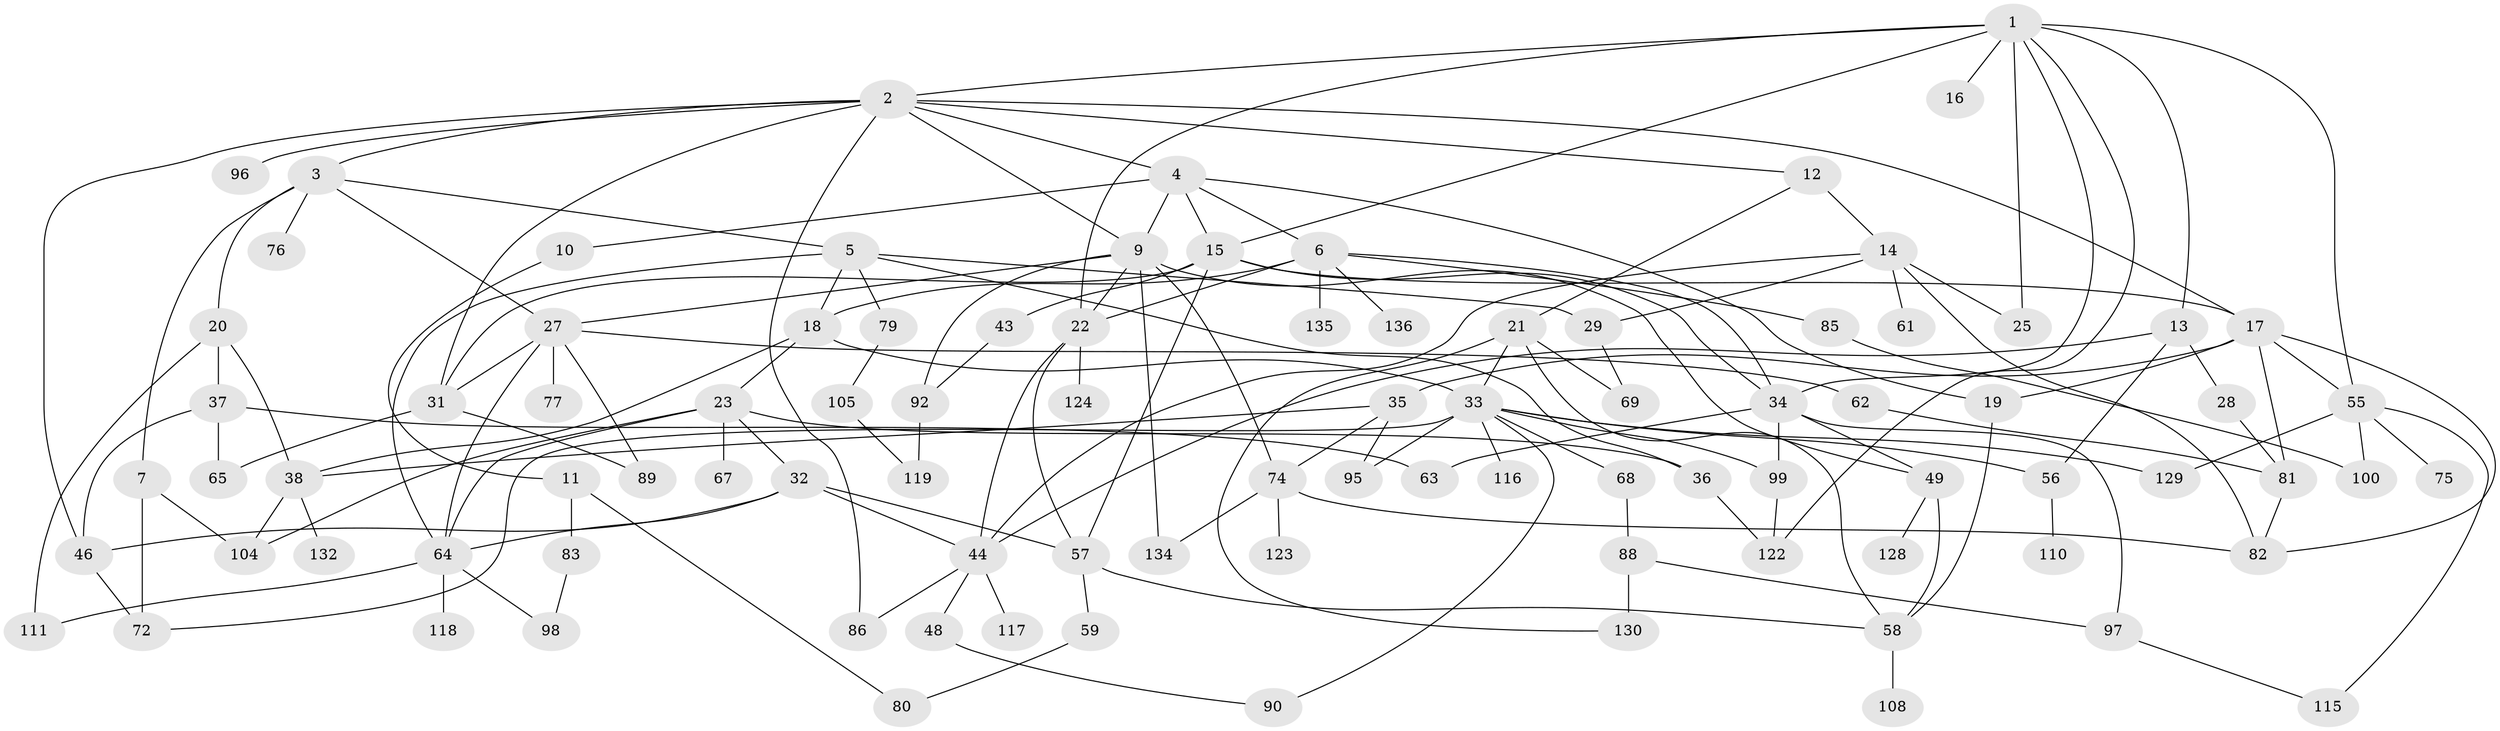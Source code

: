 // original degree distribution, {9: 0.014705882352941176, 7: 0.014705882352941176, 6: 0.058823529411764705, 5: 0.0661764705882353, 2: 0.29411764705882354, 3: 0.25735294117647056, 1: 0.17647058823529413, 4: 0.11029411764705882, 8: 0.007352941176470588}
// Generated by graph-tools (version 1.1) at 2025/41/03/06/25 10:41:29]
// undirected, 94 vertices, 158 edges
graph export_dot {
graph [start="1"]
  node [color=gray90,style=filled];
  1 [super="+133"];
  2 [super="+8"];
  3 [super="+50"];
  4 [super="+78"];
  5 [super="+39"];
  6 [super="+102"];
  7 [super="+101"];
  9 [super="+109"];
  10 [super="+103"];
  11 [super="+45"];
  12;
  13 [super="+120"];
  14 [super="+51"];
  15 [super="+114"];
  16;
  17 [super="+30"];
  18;
  19 [super="+84"];
  20 [super="+41"];
  21 [super="+24"];
  22 [super="+40"];
  23 [super="+26"];
  25;
  27 [super="+73"];
  28;
  29;
  31 [super="+60"];
  32 [super="+42"];
  33 [super="+47"];
  34 [super="+66"];
  35 [super="+53"];
  36;
  37 [super="+70"];
  38 [super="+106"];
  43;
  44 [super="+54"];
  46 [super="+52"];
  48 [super="+127"];
  49 [super="+71"];
  55 [super="+113"];
  56;
  57 [super="+112"];
  58 [super="+93"];
  59;
  61;
  62;
  63 [super="+94"];
  64 [super="+91"];
  65;
  67;
  68;
  69;
  72;
  74;
  75;
  76;
  77;
  79;
  80 [super="+131"];
  81 [super="+126"];
  82 [super="+87"];
  83;
  85;
  86 [super="+121"];
  88 [super="+125"];
  89;
  90;
  92;
  95;
  96;
  97 [super="+107"];
  98;
  99;
  100;
  104;
  105;
  108;
  110;
  111;
  115;
  116;
  117;
  118;
  119;
  122;
  123;
  124;
  128;
  129;
  130;
  132;
  134;
  135;
  136;
  1 -- 2;
  1 -- 13;
  1 -- 16;
  1 -- 34;
  1 -- 15;
  1 -- 25;
  1 -- 122;
  1 -- 55;
  1 -- 22;
  2 -- 3;
  2 -- 4;
  2 -- 9;
  2 -- 12;
  2 -- 31;
  2 -- 96;
  2 -- 46;
  2 -- 86;
  2 -- 17;
  3 -- 5;
  3 -- 7;
  3 -- 20;
  3 -- 27;
  3 -- 76;
  4 -- 6;
  4 -- 10;
  4 -- 15;
  4 -- 19;
  4 -- 9;
  5 -- 18;
  5 -- 29;
  5 -- 64;
  5 -- 36;
  5 -- 79;
  6 -- 22;
  6 -- 85;
  6 -- 135;
  6 -- 34;
  6 -- 136;
  6 -- 18;
  7 -- 72;
  7 -- 104;
  9 -- 49;
  9 -- 74;
  9 -- 134;
  9 -- 92;
  9 -- 22;
  9 -- 27;
  10 -- 11;
  11 -- 83;
  11 -- 80;
  12 -- 14;
  12 -- 21;
  13 -- 28;
  13 -- 56;
  13 -- 44;
  14 -- 25;
  14 -- 61;
  14 -- 44;
  14 -- 29;
  14 -- 82;
  15 -- 17;
  15 -- 43;
  15 -- 31;
  15 -- 57;
  15 -- 34;
  17 -- 55;
  17 -- 19;
  17 -- 81;
  17 -- 35;
  17 -- 82;
  18 -- 23 [weight=2];
  18 -- 38;
  18 -- 33;
  19 -- 58;
  20 -- 37;
  20 -- 38;
  20 -- 111;
  21 -- 33;
  21 -- 130;
  21 -- 58;
  21 -- 69;
  22 -- 44;
  22 -- 124;
  22 -- 57;
  23 -- 32;
  23 -- 67;
  23 -- 64;
  23 -- 36;
  23 -- 104;
  27 -- 62;
  27 -- 31;
  27 -- 64;
  27 -- 89;
  27 -- 77;
  28 -- 81;
  29 -- 69;
  31 -- 65;
  31 -- 89;
  32 -- 64;
  32 -- 57;
  32 -- 44;
  32 -- 46;
  33 -- 68;
  33 -- 95;
  33 -- 116;
  33 -- 129;
  33 -- 99;
  33 -- 56;
  33 -- 90;
  33 -- 72;
  34 -- 63;
  34 -- 99;
  34 -- 49;
  34 -- 97;
  35 -- 74;
  35 -- 38;
  35 -- 95;
  36 -- 122;
  37 -- 65;
  37 -- 46;
  37 -- 63;
  38 -- 132;
  38 -- 104;
  43 -- 92;
  44 -- 48;
  44 -- 117;
  44 -- 86;
  46 -- 72;
  48 -- 90;
  49 -- 128;
  49 -- 58;
  55 -- 75;
  55 -- 115;
  55 -- 129;
  55 -- 100;
  56 -- 110;
  57 -- 59;
  57 -- 58;
  58 -- 108;
  59 -- 80;
  62 -- 81;
  64 -- 98;
  64 -- 118;
  64 -- 111;
  68 -- 88;
  74 -- 123;
  74 -- 134;
  74 -- 82;
  79 -- 105;
  81 -- 82;
  83 -- 98;
  85 -- 100;
  88 -- 130;
  88 -- 97;
  92 -- 119;
  97 -- 115;
  99 -- 122;
  105 -- 119;
}
